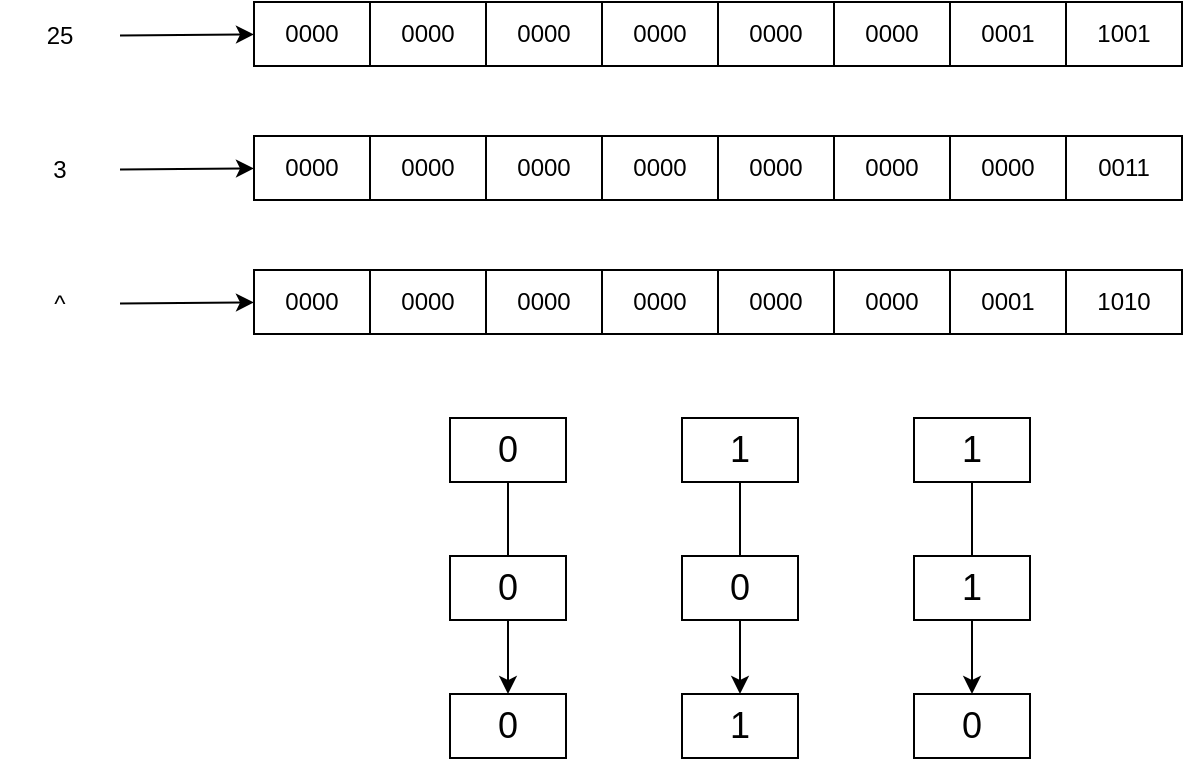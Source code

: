 <mxfile>
    <diagram id="VXaz3HKixwCBEerA1dgo" name="第 1 页">
        <mxGraphModel dx="1625" dy="752" grid="0" gridSize="10" guides="1" tooltips="1" connect="1" arrows="1" fold="1" page="1" pageScale="1" pageWidth="827" pageHeight="1169" background="#ffffff" math="0" shadow="0">
            <root>
                <mxCell id="0"/>
                <mxCell id="1" parent="0"/>
                <mxCell id="2" value="0000" style="rounded=0;whiteSpace=wrap;html=1;" parent="1" vertex="1">
                    <mxGeometry x="252" y="345" width="58" height="32" as="geometry"/>
                </mxCell>
                <mxCell id="3" value="0000" style="rounded=0;whiteSpace=wrap;html=1;" parent="1" vertex="1">
                    <mxGeometry x="310" y="345" width="58" height="32" as="geometry"/>
                </mxCell>
                <mxCell id="6" value="0000" style="rounded=0;whiteSpace=wrap;html=1;" parent="1" vertex="1">
                    <mxGeometry x="368" y="345" width="58" height="32" as="geometry"/>
                </mxCell>
                <mxCell id="9" value="0000" style="rounded=0;whiteSpace=wrap;html=1;" parent="1" vertex="1">
                    <mxGeometry x="426" y="345" width="58" height="32" as="geometry"/>
                </mxCell>
                <mxCell id="14" value="0000" style="rounded=0;whiteSpace=wrap;html=1;" parent="1" vertex="1">
                    <mxGeometry x="484" y="345" width="58" height="32" as="geometry"/>
                </mxCell>
                <mxCell id="15" value="0000" style="rounded=0;whiteSpace=wrap;html=1;" parent="1" vertex="1">
                    <mxGeometry x="542" y="345" width="58" height="32" as="geometry"/>
                </mxCell>
                <mxCell id="16" value="0001" style="rounded=0;whiteSpace=wrap;html=1;" parent="1" vertex="1">
                    <mxGeometry x="600" y="345" width="58" height="32" as="geometry"/>
                </mxCell>
                <mxCell id="17" value="1001" style="rounded=0;whiteSpace=wrap;html=1;" parent="1" vertex="1">
                    <mxGeometry x="658" y="345" width="58" height="32" as="geometry"/>
                </mxCell>
                <mxCell id="18" value="0000" style="rounded=0;whiteSpace=wrap;html=1;" parent="1" vertex="1">
                    <mxGeometry x="252" y="412" width="58" height="32" as="geometry"/>
                </mxCell>
                <mxCell id="19" value="0000" style="rounded=0;whiteSpace=wrap;html=1;" parent="1" vertex="1">
                    <mxGeometry x="310" y="412" width="58" height="32" as="geometry"/>
                </mxCell>
                <mxCell id="20" value="0000" style="rounded=0;whiteSpace=wrap;html=1;" parent="1" vertex="1">
                    <mxGeometry x="368" y="412" width="58" height="32" as="geometry"/>
                </mxCell>
                <mxCell id="21" value="0000" style="rounded=0;whiteSpace=wrap;html=1;" parent="1" vertex="1">
                    <mxGeometry x="426" y="412" width="58" height="32" as="geometry"/>
                </mxCell>
                <mxCell id="22" value="0000" style="rounded=0;whiteSpace=wrap;html=1;" parent="1" vertex="1">
                    <mxGeometry x="484" y="412" width="58" height="32" as="geometry"/>
                </mxCell>
                <mxCell id="23" value="0000" style="rounded=0;whiteSpace=wrap;html=1;" parent="1" vertex="1">
                    <mxGeometry x="542" y="412" width="58" height="32" as="geometry"/>
                </mxCell>
                <mxCell id="24" value="0000" style="rounded=0;whiteSpace=wrap;html=1;" parent="1" vertex="1">
                    <mxGeometry x="600" y="412" width="58" height="32" as="geometry"/>
                </mxCell>
                <mxCell id="25" value="0011" style="rounded=0;whiteSpace=wrap;html=1;" parent="1" vertex="1">
                    <mxGeometry x="658" y="412" width="58" height="32" as="geometry"/>
                </mxCell>
                <mxCell id="49" value="" style="edgeStyle=none;html=1;" parent="1" source="26" target="2" edge="1">
                    <mxGeometry relative="1" as="geometry"/>
                </mxCell>
                <mxCell id="26" value="25" style="text;html=1;align=center;verticalAlign=middle;whiteSpace=wrap;rounded=0;" parent="1" vertex="1">
                    <mxGeometry x="125" y="347" width="60" height="30" as="geometry"/>
                </mxCell>
                <mxCell id="50" value="" style="edgeStyle=none;html=1;" parent="1" source="27" target="18" edge="1">
                    <mxGeometry relative="1" as="geometry"/>
                </mxCell>
                <mxCell id="27" value="3" style="text;html=1;align=center;verticalAlign=middle;whiteSpace=wrap;rounded=0;" parent="1" vertex="1">
                    <mxGeometry x="125" y="414" width="60" height="30" as="geometry"/>
                </mxCell>
                <mxCell id="28" value="0000" style="rounded=0;whiteSpace=wrap;html=1;" parent="1" vertex="1">
                    <mxGeometry x="252" y="479" width="58" height="32" as="geometry"/>
                </mxCell>
                <mxCell id="29" value="0000" style="rounded=0;whiteSpace=wrap;html=1;" parent="1" vertex="1">
                    <mxGeometry x="310" y="479" width="58" height="32" as="geometry"/>
                </mxCell>
                <mxCell id="30" value="0000" style="rounded=0;whiteSpace=wrap;html=1;" parent="1" vertex="1">
                    <mxGeometry x="368" y="479" width="58" height="32" as="geometry"/>
                </mxCell>
                <mxCell id="31" value="0000" style="rounded=0;whiteSpace=wrap;html=1;" parent="1" vertex="1">
                    <mxGeometry x="426" y="479" width="58" height="32" as="geometry"/>
                </mxCell>
                <mxCell id="32" value="0000" style="rounded=0;whiteSpace=wrap;html=1;" parent="1" vertex="1">
                    <mxGeometry x="484" y="479" width="58" height="32" as="geometry"/>
                </mxCell>
                <mxCell id="33" value="0000" style="rounded=0;whiteSpace=wrap;html=1;" parent="1" vertex="1">
                    <mxGeometry x="542" y="479" width="58" height="32" as="geometry"/>
                </mxCell>
                <mxCell id="34" value="0001" style="rounded=0;whiteSpace=wrap;html=1;" parent="1" vertex="1">
                    <mxGeometry x="600" y="479" width="58" height="32" as="geometry"/>
                </mxCell>
                <mxCell id="35" value="1010" style="rounded=0;whiteSpace=wrap;html=1;" parent="1" vertex="1">
                    <mxGeometry x="658" y="479" width="58" height="32" as="geometry"/>
                </mxCell>
                <mxCell id="51" value="" style="edgeStyle=none;html=1;" parent="1" source="36" target="28" edge="1">
                    <mxGeometry relative="1" as="geometry"/>
                </mxCell>
                <mxCell id="36" value="^" style="text;html=1;align=center;verticalAlign=middle;whiteSpace=wrap;rounded=0;" parent="1" vertex="1">
                    <mxGeometry x="125" y="481" width="60" height="30" as="geometry"/>
                </mxCell>
                <mxCell id="48" value="" style="edgeStyle=none;html=1;" parent="1" source="42" target="46" edge="1">
                    <mxGeometry relative="1" as="geometry"/>
                </mxCell>
                <mxCell id="42" value="&lt;font style=&quot;font-size: 18px;&quot;&gt;0&lt;/font&gt;" style="rounded=0;whiteSpace=wrap;html=1;" parent="1" vertex="1">
                    <mxGeometry x="350" y="553" width="58" height="32" as="geometry"/>
                </mxCell>
                <mxCell id="43" value="&lt;font style=&quot;font-size: 18px;&quot;&gt;0&lt;/font&gt;" style="rounded=0;whiteSpace=wrap;html=1;" parent="1" vertex="1">
                    <mxGeometry x="350" y="622" width="58" height="32" as="geometry"/>
                </mxCell>
                <mxCell id="52" value="" style="edgeStyle=none;html=1;" parent="1" source="44" target="47" edge="1">
                    <mxGeometry relative="1" as="geometry"/>
                </mxCell>
                <mxCell id="44" value="&lt;font style=&quot;font-size: 18px;&quot;&gt;1&lt;/font&gt;" style="rounded=0;whiteSpace=wrap;html=1;" parent="1" vertex="1">
                    <mxGeometry x="466" y="553" width="58" height="32" as="geometry"/>
                </mxCell>
                <mxCell id="45" value="&lt;span style=&quot;font-size: 18px;&quot;&gt;0&lt;/span&gt;" style="rounded=0;whiteSpace=wrap;html=1;" parent="1" vertex="1">
                    <mxGeometry x="466" y="622" width="58" height="32" as="geometry"/>
                </mxCell>
                <mxCell id="46" value="&lt;font style=&quot;font-size: 18px;&quot;&gt;0&lt;/font&gt;" style="rounded=0;whiteSpace=wrap;html=1;" parent="1" vertex="1">
                    <mxGeometry x="350" y="691" width="58" height="32" as="geometry"/>
                </mxCell>
                <mxCell id="47" value="&lt;font style=&quot;font-size: 18px;&quot;&gt;1&lt;/font&gt;" style="rounded=0;whiteSpace=wrap;html=1;" parent="1" vertex="1">
                    <mxGeometry x="466" y="691" width="58" height="32" as="geometry"/>
                </mxCell>
                <mxCell id="53" value="" style="edgeStyle=none;html=1;" edge="1" parent="1" source="54" target="56">
                    <mxGeometry relative="1" as="geometry"/>
                </mxCell>
                <mxCell id="57" value="Text" style="edgeLabel;html=1;align=center;verticalAlign=middle;resizable=0;points=[];" vertex="1" connectable="0" parent="53">
                    <mxGeometry x="0.132" y="5" relative="1" as="geometry">
                        <mxPoint as="offset"/>
                    </mxGeometry>
                </mxCell>
                <mxCell id="54" value="&lt;font style=&quot;font-size: 18px;&quot;&gt;1&lt;/font&gt;" style="rounded=0;whiteSpace=wrap;html=1;" vertex="1" parent="1">
                    <mxGeometry x="582" y="553" width="58" height="32" as="geometry"/>
                </mxCell>
                <mxCell id="55" value="&lt;span style=&quot;font-size: 18px;&quot;&gt;1&lt;/span&gt;" style="rounded=0;whiteSpace=wrap;html=1;" vertex="1" parent="1">
                    <mxGeometry x="582" y="622" width="58" height="32" as="geometry"/>
                </mxCell>
                <mxCell id="56" value="&lt;font style=&quot;font-size: 18px;&quot;&gt;0&lt;/font&gt;" style="rounded=0;whiteSpace=wrap;html=1;" vertex="1" parent="1">
                    <mxGeometry x="582" y="691" width="58" height="32" as="geometry"/>
                </mxCell>
            </root>
        </mxGraphModel>
    </diagram>
</mxfile>